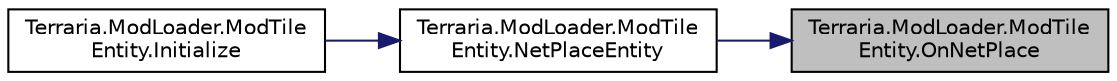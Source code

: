 digraph "Terraria.ModLoader.ModTileEntity.OnNetPlace"
{
 // LATEX_PDF_SIZE
  edge [fontname="Helvetica",fontsize="10",labelfontname="Helvetica",labelfontsize="10"];
  node [fontname="Helvetica",fontsize="10",shape=record];
  rankdir="RL";
  Node1 [label="Terraria.ModLoader.ModTile\lEntity.OnNetPlace",height=0.2,width=0.4,color="black", fillcolor="grey75", style="filled", fontcolor="black",tooltip="Code that should be run when this tile entity is placed by means of server-syncing...."];
  Node1 -> Node2 [dir="back",color="midnightblue",fontsize="10",style="solid",fontname="Helvetica"];
  Node2 [label="Terraria.ModLoader.ModTile\lEntity.NetPlaceEntity",height=0.2,width=0.4,color="black", fillcolor="white", style="filled",URL="$class_terraria_1_1_mod_loader_1_1_mod_tile_entity.html#ad27a28c41e66a411ea2c601b5c60ac33",tooltip="You should never use this. It is only included here for completion's sake."];
  Node2 -> Node3 [dir="back",color="midnightblue",fontsize="10",style="solid",fontname="Helvetica"];
  Node3 [label="Terraria.ModLoader.ModTile\lEntity.Initialize",height=0.2,width=0.4,color="black", fillcolor="white", style="filled",URL="$class_terraria_1_1_mod_loader_1_1_mod_tile_entity.html#a6f3043872c696c1531599e0273be6cab",tooltip="You should never use this. It is only included here for completion's sake."];
}
